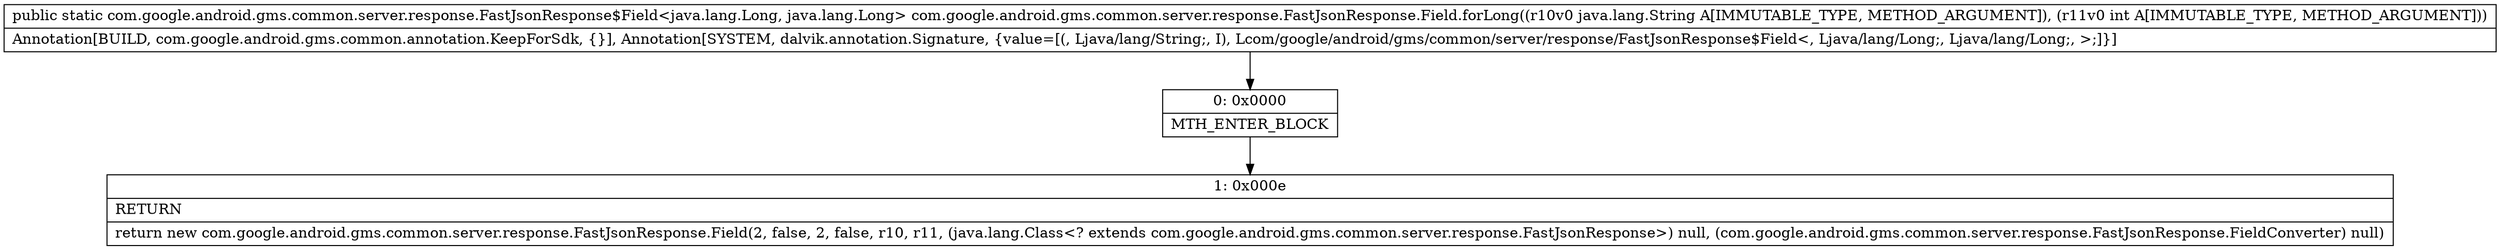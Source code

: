 digraph "CFG forcom.google.android.gms.common.server.response.FastJsonResponse.Field.forLong(Ljava\/lang\/String;I)Lcom\/google\/android\/gms\/common\/server\/response\/FastJsonResponse$Field;" {
Node_0 [shape=record,label="{0\:\ 0x0000|MTH_ENTER_BLOCK\l}"];
Node_1 [shape=record,label="{1\:\ 0x000e|RETURN\l|return new com.google.android.gms.common.server.response.FastJsonResponse.Field(2, false, 2, false, r10, r11, (java.lang.Class\<? extends com.google.android.gms.common.server.response.FastJsonResponse\>) null, (com.google.android.gms.common.server.response.FastJsonResponse.FieldConverter) null)\l}"];
MethodNode[shape=record,label="{public static com.google.android.gms.common.server.response.FastJsonResponse$Field\<java.lang.Long, java.lang.Long\> com.google.android.gms.common.server.response.FastJsonResponse.Field.forLong((r10v0 java.lang.String A[IMMUTABLE_TYPE, METHOD_ARGUMENT]), (r11v0 int A[IMMUTABLE_TYPE, METHOD_ARGUMENT]))  | Annotation[BUILD, com.google.android.gms.common.annotation.KeepForSdk, \{\}], Annotation[SYSTEM, dalvik.annotation.Signature, \{value=[(, Ljava\/lang\/String;, I), Lcom\/google\/android\/gms\/common\/server\/response\/FastJsonResponse$Field\<, Ljava\/lang\/Long;, Ljava\/lang\/Long;, \>;]\}]\l}"];
MethodNode -> Node_0;
Node_0 -> Node_1;
}

